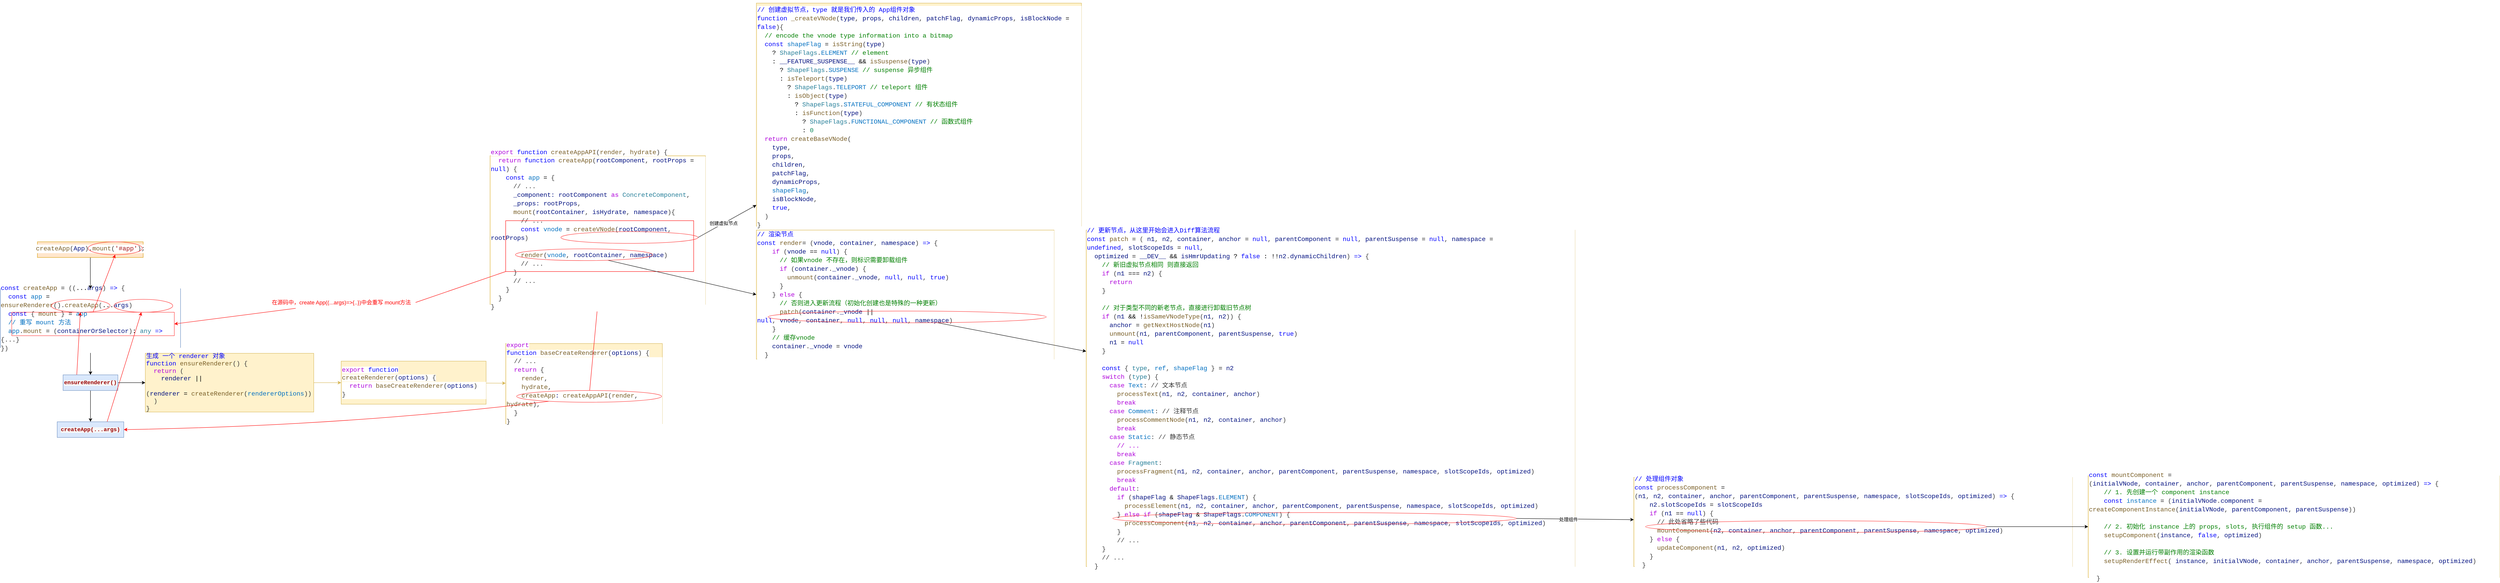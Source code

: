<mxfile>
    <diagram id="sHy40IJlR3OlP8ZGKRKE" name="第 1 页">
        <mxGraphModel dx="871" dy="1990" grid="1" gridSize="10" guides="1" tooltips="1" connect="1" arrows="1" fold="1" page="1" pageScale="1" pageWidth="827" pageHeight="1169" math="0" shadow="0">
            <root>
                <mxCell id="0"/>
                <mxCell id="1" parent="0"/>
                <mxCell id="5" style="edgeStyle=none;html=1;entryX=0.5;entryY=0;entryDx=0;entryDy=0;" parent="1" source="2" target="4" edge="1">
                    <mxGeometry relative="1" as="geometry"/>
                </mxCell>
                <mxCell id="2" value="&lt;div style=&quot;text-align: start;&quot;&gt;&lt;div style=&quot;color: rgb(59, 59, 59); background-color: rgb(255, 255, 255); font-family: &amp;quot;Intel One Mono Italic&amp;quot;, Consolas, 隶书, Consolas, &amp;quot;Courier New&amp;quot;, monospace; font-size: 16px; line-height: 22px;&quot;&gt;&lt;span style=&quot;color: #0000ff;&quot;&gt;const&lt;/span&gt; &lt;span style=&quot;color: #795e26;&quot;&gt;createApp&lt;/span&gt; &lt;span style=&quot;color: #000000;&quot;&gt;=&lt;/span&gt; ((&lt;span style=&quot;color: #000000;&quot;&gt;...&lt;/span&gt;&lt;span style=&quot;color: #001080;&quot;&gt;args&lt;/span&gt;) &lt;span style=&quot;color: #0000ff;&quot;&gt;=&amp;gt;&lt;/span&gt; {&lt;/div&gt;&lt;div style=&quot;color: rgb(59, 59, 59); background-color: rgb(255, 255, 255); font-family: &amp;quot;Intel One Mono Italic&amp;quot;, Consolas, 隶书, Consolas, &amp;quot;Courier New&amp;quot;, monospace; font-size: 16px; line-height: 22px;&quot;&gt;&lt;div style=&quot;line-height: 22px;&quot;&gt;&lt;span style=&quot;color: #0000ff;&quot;&gt;&amp;nbsp; const&lt;/span&gt; &lt;span style=&quot;color: #0070c1;&quot;&gt;app&lt;/span&gt; &lt;span style=&quot;color: #000000;&quot;&gt;=&lt;/span&gt; &lt;span style=&quot;color: #795e26;&quot;&gt;ensureRenderer&lt;/span&gt;().&lt;span style=&quot;color: #795e26;&quot;&gt;createApp&lt;/span&gt;(&lt;span style=&quot;color: #000000;&quot;&gt;...&lt;/span&gt;&lt;span style=&quot;color: #001080;&quot;&gt;args&lt;/span&gt;)&lt;/div&gt;&lt;div style=&quot;line-height: 22px;&quot;&gt;&lt;div style=&quot;line-height: 22px;&quot;&gt;&lt;div&gt;&lt;span style=&quot;color: #0000ff;&quot;&gt;&amp;nbsp; const&lt;/span&gt; { &lt;span style=&quot;color: #795e26;&quot;&gt;mount&lt;/span&gt; } &lt;span style=&quot;color: #000000;&quot;&gt;=&lt;/span&gt; &lt;span style=&quot;color: #0070c1;&quot;&gt;app&lt;/span&gt;&lt;/div&gt;&lt;div&gt;&lt;span style=&quot;color: #0070c1;&quot;&gt;&amp;nbsp; // 重写 mount 方法&lt;/span&gt;&lt;/div&gt;&lt;div&gt;&amp;nbsp; &lt;span style=&quot;color: #0070c1;&quot;&gt;app&lt;/span&gt;.&lt;span style=&quot;color: #795e26;&quot;&gt;mount&lt;/span&gt; &lt;span style=&quot;color: #000000;&quot;&gt;=&amp;nbsp;&lt;/span&gt;&lt;span style=&quot;&quot;&gt;(&lt;/span&gt;&lt;span style=&quot;color: rgb(0, 16, 128);&quot;&gt;containerOrSelector&lt;/span&gt;&lt;span style=&quot;&quot;&gt;)&lt;/span&gt;&lt;span style=&quot;color: rgb(0, 0, 0);&quot;&gt;:&lt;/span&gt;&lt;span style=&quot;&quot;&gt; &lt;/span&gt;&lt;span style=&quot;color: rgb(38, 127, 153);&quot;&gt;any&lt;/span&gt;&lt;span style=&quot;&quot;&gt; &lt;/span&gt;&lt;span style=&quot;color: rgb(0, 0, 255);&quot;&gt;=&amp;gt;&lt;/span&gt;&lt;span style=&quot;&quot;&gt; {...}&lt;/span&gt;&lt;/div&gt;&lt;/div&gt;&lt;/div&gt;&lt;/div&gt;&lt;div style=&quot;color: rgb(59, 59, 59); background-color: rgb(255, 255, 255); font-family: &amp;quot;Intel One Mono Italic&amp;quot;, Consolas, 隶书, Consolas, &amp;quot;Courier New&amp;quot;, monospace; font-size: 16px; line-height: 22px;&quot;&gt;})&lt;/div&gt;&lt;/div&gt;" style="rounded=0;whiteSpace=wrap;html=1;fillColor=#dae8fc;strokeColor=#6c8ebf;" parent="1" vertex="1">
                    <mxGeometry x="190" y="-100" width="460" height="150" as="geometry"/>
                </mxCell>
                <mxCell id="11" style="edgeStyle=none;html=1;entryX=0.5;entryY=0;entryDx=0;entryDy=0;fontSize=15;fontColor=#FF0000;" parent="1" source="4" target="12" edge="1">
                    <mxGeometry relative="1" as="geometry">
                        <mxPoint x="430" y="240" as="targetPoint"/>
                    </mxGeometry>
                </mxCell>
                <mxCell id="17" value="" style="edgeStyle=none;html=1;fontSize=12;fontColor=#FF0000;" parent="1" source="4" target="16" edge="1">
                    <mxGeometry relative="1" as="geometry"/>
                </mxCell>
                <mxCell id="40" style="edgeStyle=none;curved=1;html=1;exitX=0.25;exitY=0;exitDx=0;exitDy=0;strokeColor=#FF0000;fontSize=14;fontColor=#FF0000;" parent="1" source="4" target="39" edge="1">
                    <mxGeometry relative="1" as="geometry"/>
                </mxCell>
                <mxCell id="4" value="&lt;span style=&quot;color: rgb(153, 0, 0); font-family: Menlo, Monaco, Consolas, &amp;quot;Courier New&amp;quot;, monospace; font-weight: 700; text-align: start; background-color: rgb(248, 248, 248);&quot;&gt;&lt;font style=&quot;font-size: 14px;&quot;&gt;ensureRenderer()&lt;/font&gt;&lt;/span&gt;" style="rounded=0;whiteSpace=wrap;html=1;fillColor=#dae8fc;strokeColor=#6c8ebf;" parent="1" vertex="1">
                    <mxGeometry x="350" y="120" width="140" height="40" as="geometry"/>
                </mxCell>
                <mxCell id="42" style="edgeStyle=none;curved=1;html=1;exitX=0.75;exitY=0;exitDx=0;exitDy=0;strokeColor=#FF0000;fontSize=14;fontColor=#FF0000;" parent="1" source="12" target="41" edge="1">
                    <mxGeometry relative="1" as="geometry"/>
                </mxCell>
                <mxCell id="12" value="&lt;span style=&quot;color: rgb(153, 0, 0); font-family: Menlo, Monaco, Consolas, &amp;quot;Courier New&amp;quot;, monospace; font-weight: 700; text-align: start; background-color: rgb(248, 248, 248);&quot;&gt;&lt;font style=&quot;font-size: 14px;&quot;&gt;createApp(...args)&lt;/font&gt;&lt;/span&gt;" style="rounded=0;whiteSpace=wrap;html=1;fillColor=#dae8fc;strokeColor=#6c8ebf;" parent="1" vertex="1">
                    <mxGeometry x="335" y="240" width="170" height="40" as="geometry"/>
                </mxCell>
                <mxCell id="19" value="" style="edgeStyle=none;html=1;fontSize=12;fontColor=#FF0000;fillColor=#fff2cc;strokeColor=#d6b656;" parent="1" source="16" target="18" edge="1">
                    <mxGeometry relative="1" as="geometry"/>
                </mxCell>
                <mxCell id="16" value="&lt;div style=&quot;border-color: var(--border-color); font-family: &amp;quot;Intel One Mono Italic&amp;quot;, Consolas, 隶书, Consolas, &amp;quot;Courier New&amp;quot;, monospace; font-size: 16px;&quot;&gt;&lt;font color=&quot;#0000ff&quot;&gt;生成 一个 renderer 对象&lt;/font&gt;&lt;/div&gt;&lt;div style=&quot;border-color: var(--border-color); color: rgb(59, 59, 59); font-family: &amp;quot;Intel One Mono Italic&amp;quot;, Consolas, 隶书, Consolas, &amp;quot;Courier New&amp;quot;, monospace; font-size: 16px;&quot;&gt;&lt;span style=&quot;border-color: var(--border-color); color: rgb(0, 0, 255);&quot;&gt;function&lt;/span&gt;&amp;nbsp;&lt;span style=&quot;border-color: var(--border-color); color: rgb(121, 94, 38);&quot;&gt;ensureRenderer&lt;/span&gt;() {&lt;/div&gt;&lt;div style=&quot;border-color: var(--border-color); color: rgb(59, 59, 59); font-family: &amp;quot;Intel One Mono Italic&amp;quot;, Consolas, 隶书, Consolas, &amp;quot;Courier New&amp;quot;, monospace; font-size: 16px;&quot;&gt;&amp;nbsp;&amp;nbsp;&lt;span style=&quot;border-color: var(--border-color); color: rgb(175, 0, 219);&quot;&gt;return&lt;/span&gt;&amp;nbsp;(&lt;/div&gt;&lt;div style=&quot;border-color: var(--border-color); color: rgb(59, 59, 59); font-family: &amp;quot;Intel One Mono Italic&amp;quot;, Consolas, 隶书, Consolas, &amp;quot;Courier New&amp;quot;, monospace; font-size: 16px;&quot;&gt;&amp;nbsp; &amp;nbsp;&amp;nbsp;&lt;span style=&quot;border-color: var(--border-color); color: rgb(0, 16, 128);&quot;&gt;renderer&lt;/span&gt;&amp;nbsp;&lt;span style=&quot;border-color: var(--border-color); color: rgb(0, 0, 0);&quot;&gt;||&lt;/span&gt;&lt;/div&gt;&lt;div style=&quot;border-color: var(--border-color); color: rgb(59, 59, 59); font-family: &amp;quot;Intel One Mono Italic&amp;quot;, Consolas, 隶书, Consolas, &amp;quot;Courier New&amp;quot;, monospace; font-size: 16px;&quot;&gt;&amp;nbsp; &amp;nbsp; (&lt;span style=&quot;border-color: var(--border-color); color: rgb(0, 16, 128);&quot;&gt;renderer&lt;/span&gt;&amp;nbsp;&lt;span style=&quot;border-color: var(--border-color); color: rgb(0, 0, 0);&quot;&gt;=&lt;/span&gt;&amp;nbsp;&lt;span style=&quot;border-color: var(--border-color); color: rgb(121, 94, 38);&quot;&gt;createRenderer&lt;/span&gt;(&lt;span style=&quot;border-color: var(--border-color); color: rgb(0, 112, 193);&quot;&gt;rendererOptions&lt;/span&gt;))&lt;/div&gt;&lt;div style=&quot;border-color: var(--border-color); color: rgb(59, 59, 59); font-family: &amp;quot;Intel One Mono Italic&amp;quot;, Consolas, 隶书, Consolas, &amp;quot;Courier New&amp;quot;, monospace; font-size: 16px;&quot;&gt;&amp;nbsp; )&lt;/div&gt;&lt;div style=&quot;border-color: var(--border-color); color: rgb(59, 59, 59); font-family: &amp;quot;Intel One Mono Italic&amp;quot;, Consolas, 隶书, Consolas, &amp;quot;Courier New&amp;quot;, monospace; font-size: 16px;&quot;&gt;}&lt;/div&gt;" style="rounded=0;whiteSpace=wrap;html=1;fontSize=12;align=left;fillColor=#fff2cc;strokeColor=#d6b656;" parent="1" vertex="1">
                    <mxGeometry x="560" y="65" width="430" height="150" as="geometry"/>
                </mxCell>
                <mxCell id="21" value="" style="edgeStyle=none;html=1;fontSize=12;fontColor=#FF0000;fillColor=#fff2cc;strokeColor=#d6b656;" parent="1" source="18" target="20" edge="1">
                    <mxGeometry relative="1" as="geometry"/>
                </mxCell>
                <mxCell id="18" value="&lt;div style=&quot;border-color: var(--border-color); font-family: &amp;quot;Intel One Mono Italic&amp;quot;, Consolas, 隶书, Consolas, &amp;quot;Courier New&amp;quot;, monospace; font-size: 16px;&quot;&gt;&lt;span style=&quot;background-color: rgb(255, 255, 255); color: rgb(175, 0, 219);&quot;&gt;export&lt;/span&gt;&lt;span style=&quot;background-color: rgb(255, 255, 255); color: rgb(59, 59, 59);&quot;&gt; &lt;/span&gt;&lt;span style=&quot;background-color: rgb(255, 255, 255); color: rgb(0, 0, 255);&quot;&gt;function&lt;/span&gt;&lt;span style=&quot;background-color: rgb(255, 255, 255); color: rgb(59, 59, 59);&quot;&gt; &lt;/span&gt;&lt;span style=&quot;background-color: rgb(255, 255, 255); color: rgb(121, 94, 38);&quot;&gt;createRenderer&lt;/span&gt;&lt;span style=&quot;background-color: rgb(255, 255, 255); color: rgb(59, 59, 59);&quot;&gt;(&lt;/span&gt;&lt;span style=&quot;background-color: rgb(255, 255, 255); color: rgb(0, 16, 128);&quot;&gt;options&lt;/span&gt;&lt;span style=&quot;background-color: rgb(255, 255, 255); color: rgb(59, 59, 59);&quot;&gt;)&amp;nbsp;{&lt;/span&gt;&lt;br&gt;&lt;/div&gt;&lt;div style=&quot;border-color: var(--border-color); color: rgb(59, 59, 59); font-family: &amp;quot;Intel One Mono Italic&amp;quot;, Consolas, 隶书, Consolas, &amp;quot;Courier New&amp;quot;, monospace; font-size: 16px;&quot;&gt;&lt;div style=&quot;background-color: rgb(255, 255, 255); line-height: 22px;&quot;&gt;&lt;div&gt;&amp;nbsp; &lt;span style=&quot;color: #af00db;&quot;&gt;return&lt;/span&gt; &lt;span style=&quot;color: #795e26;&quot;&gt;baseCreateRenderer&lt;/span&gt;(&lt;span style=&quot;color: #001080;&quot;&gt;options&lt;/span&gt;)&lt;/div&gt;&lt;div&gt;}&lt;/div&gt;&lt;/div&gt;&lt;/div&gt;" style="rounded=0;whiteSpace=wrap;html=1;fontSize=12;align=left;fillColor=#fff2cc;strokeColor=#d6b656;" parent="1" vertex="1">
                    <mxGeometry x="1060" y="85" width="370" height="110" as="geometry"/>
                </mxCell>
                <mxCell id="20" value="&lt;div style=&quot;border-color: var(--border-color); font-family: &amp;quot;Intel One Mono Italic&amp;quot;, Consolas, 隶书, Consolas, &amp;quot;Courier New&amp;quot;, monospace; font-size: 16px;&quot;&gt;&lt;span style=&quot;background-color: rgb(255, 255, 255); color: rgb(175, 0, 219);&quot;&gt;export&lt;/span&gt;&lt;span style=&quot;background-color: rgb(255, 255, 255); color: rgb(59, 59, 59);&quot;&gt; &lt;/span&gt;&lt;span style=&quot;background-color: rgb(255, 255, 255); color: rgb(0, 0, 255);&quot;&gt;function&lt;/span&gt;&lt;span style=&quot;background-color: rgb(255, 255, 255); color: rgb(59, 59, 59);&quot;&gt;&amp;nbsp;&lt;/span&gt;&lt;span style=&quot;color: rgb(121, 94, 38); background-color: rgb(255, 255, 255);&quot;&gt;baseCreateRenderer&lt;/span&gt;&lt;span style=&quot;background-color: rgb(255, 255, 255); color: rgb(59, 59, 59);&quot;&gt;(&lt;/span&gt;&lt;span style=&quot;background-color: rgb(255, 255, 255); color: rgb(0, 16, 128);&quot;&gt;options&lt;/span&gt;&lt;span style=&quot;background-color: rgb(255, 255, 255); color: rgb(59, 59, 59);&quot;&gt;)&amp;nbsp;{&lt;/span&gt;&lt;br&gt;&lt;/div&gt;&lt;div style=&quot;border-color: var(--border-color); color: rgb(59, 59, 59); font-family: &amp;quot;Intel One Mono Italic&amp;quot;, Consolas, 隶书, Consolas, &amp;quot;Courier New&amp;quot;, monospace; font-size: 16px;&quot;&gt;&lt;div style=&quot;background-color: rgb(255, 255, 255); line-height: 22px;&quot;&gt;&lt;div&gt;&amp;nbsp; // ...&lt;/div&gt;&lt;div&gt;&lt;span style=&quot;color: rgb(175, 0, 219);&quot;&gt;&amp;nbsp; return&lt;/span&gt;&lt;span style=&quot;&quot;&gt; {&lt;/span&gt;&lt;/div&gt;&lt;div style=&quot;line-height: 22px;&quot;&gt;&lt;div&gt;&amp;nbsp; &amp;nbsp; &lt;span style=&quot;color: #795e26;&quot;&gt;render&lt;/span&gt;,&lt;/div&gt;&lt;div&gt;&amp;nbsp; &amp;nbsp; &lt;span style=&quot;color: #795e26;&quot;&gt;hydrate&lt;/span&gt;,&lt;/div&gt;&lt;div&gt;&amp;nbsp; &amp;nbsp; &lt;span style=&quot;color: #795e26;&quot;&gt;createApp&lt;/span&gt;&lt;span style=&quot;color: #001080;&quot;&gt;:&lt;/span&gt; &lt;span style=&quot;color: #795e26;&quot;&gt;createAppAPI&lt;/span&gt;(&lt;span style=&quot;color: #795e26;&quot;&gt;render&lt;/span&gt;, &lt;span style=&quot;color: #795e26;&quot;&gt;hydrate&lt;/span&gt;),&lt;/div&gt;&lt;div&gt;&amp;nbsp; }&lt;/div&gt;&lt;/div&gt;&lt;div&gt;}&lt;/div&gt;&lt;/div&gt;&lt;/div&gt;" style="rounded=0;whiteSpace=wrap;html=1;fontSize=12;align=left;fillColor=#fff2cc;strokeColor=#d6b656;" parent="1" vertex="1">
                    <mxGeometry x="1480" y="40" width="400" height="205" as="geometry"/>
                </mxCell>
                <mxCell id="24" style="edgeStyle=none;html=1;fontSize=12;fontColor=#FF0000;entryX=1;entryY=0.5;entryDx=0;entryDy=0;curved=1;strokeColor=#FF0000;" parent="1" source="23" target="12" edge="1">
                    <mxGeometry relative="1" as="geometry">
                        <mxPoint x="1050" y="380" as="targetPoint"/>
                        <Array as="points">
                            <mxPoint x="1080" y="250"/>
                        </Array>
                    </mxGeometry>
                </mxCell>
                <mxCell id="26" style="edgeStyle=none;curved=1;html=1;strokeColor=#FF0000;fontSize=12;fontColor=#FF0000;entryX=0.5;entryY=1;entryDx=0;entryDy=0;" parent="1" source="23" target="25" edge="1">
                    <mxGeometry relative="1" as="geometry">
                        <mxPoint x="1780" y="-30" as="targetPoint"/>
                    </mxGeometry>
                </mxCell>
                <mxCell id="23" value="" style="ellipse;whiteSpace=wrap;html=1;fontSize=12;fontColor=#FF0000;fillColor=none;strokeColor=#FF3333;" parent="1" vertex="1">
                    <mxGeometry x="1508" y="160" width="370" height="30" as="geometry"/>
                </mxCell>
                <mxCell id="25" value="&lt;div style=&quot;border-color: var(--border-color); font-family: &amp;quot;Intel One Mono Italic&amp;quot;, Consolas, 隶书, Consolas, &amp;quot;Courier New&amp;quot;, monospace; font-size: 16px;&quot;&gt;&lt;span style=&quot;background-color: rgb(255, 255, 255); color: rgb(175, 0, 219);&quot;&gt;export&lt;/span&gt;&lt;span style=&quot;background-color: rgb(255, 255, 255); color: rgb(59, 59, 59);&quot;&gt; &lt;/span&gt;&lt;span style=&quot;background-color: rgb(255, 255, 255); color: rgb(0, 0, 255);&quot;&gt;function&lt;/span&gt;&lt;span style=&quot;background-color: rgb(255, 255, 255); color: rgb(59, 59, 59);&quot;&gt;&amp;nbsp;&lt;/span&gt;&lt;span style=&quot;color: rgb(121, 94, 38); background-color: rgb(255, 255, 255);&quot;&gt;createAppAPI&lt;/span&gt;&lt;span style=&quot;background-color: rgb(255, 255, 255); color: rgb(59, 59, 59);&quot;&gt;(&lt;/span&gt;&lt;span style=&quot;background-color: rgb(255, 255, 255); color: rgb(121, 94, 38);&quot;&gt;render&lt;/span&gt;&lt;span style=&quot;background-color: rgb(255, 255, 255); color: rgb(59, 59, 59);&quot;&gt;,&amp;nbsp;&lt;/span&gt;&lt;span style=&quot;background-color: rgb(255, 255, 255); color: rgb(121, 94, 38);&quot;&gt;hydrate&lt;/span&gt;&lt;span style=&quot;background-color: rgb(255, 255, 255); color: rgb(59, 59, 59);&quot;&gt;)&amp;nbsp;{&lt;/span&gt;&lt;/div&gt;&lt;div style=&quot;border-color: var(--border-color); color: rgb(59, 59, 59); font-family: &amp;quot;Intel One Mono Italic&amp;quot;, Consolas, 隶书, Consolas, &amp;quot;Courier New&amp;quot;, monospace; font-size: 16px;&quot;&gt;&lt;div style=&quot;background-color: rgb(255, 255, 255); line-height: 22px;&quot;&gt;&lt;div&gt;&amp;nbsp;&amp;nbsp;&lt;span style=&quot;color: rgb(175, 0, 219);&quot;&gt;return&lt;/span&gt;&lt;span style=&quot;&quot;&gt; &lt;/span&gt;&lt;span style=&quot;color: rgb(0, 0, 255);&quot;&gt;function&lt;/span&gt;&lt;span style=&quot;&quot;&gt; &lt;/span&gt;&lt;span style=&quot;color: rgb(121, 94, 38);&quot;&gt;createApp&lt;/span&gt;&lt;span style=&quot;&quot;&gt;(&lt;/span&gt;&lt;span style=&quot;color: rgb(0, 16, 128);&quot;&gt;rootComponent&lt;/span&gt;&lt;span style=&quot;&quot;&gt;, &lt;/span&gt;&lt;span style=&quot;color: rgb(0, 16, 128);&quot;&gt;rootProps&lt;/span&gt;&lt;span style=&quot;&quot;&gt; &lt;/span&gt;&lt;span style=&quot;color: rgb(0, 0, 0);&quot;&gt;=&lt;/span&gt;&lt;span style=&quot;&quot;&gt; &lt;/span&gt;&lt;span style=&quot;color: rgb(0, 0, 255);&quot;&gt;null&lt;/span&gt;&lt;span style=&quot;&quot;&gt;) {&lt;/span&gt;&lt;/div&gt;&lt;div&gt;&lt;span style=&quot;&quot;&gt;&amp;nbsp; &amp;nbsp;&amp;nbsp;&lt;/span&gt;&lt;span style=&quot;color: rgb(0, 0, 255);&quot;&gt;const&lt;/span&gt;&lt;span style=&quot;&quot;&gt; &lt;/span&gt;&lt;span style=&quot;color: rgb(0, 112, 193);&quot;&gt;app&lt;/span&gt;&lt;span style=&quot;&quot;&gt;&amp;nbsp;&lt;/span&gt;&lt;span style=&quot;color: rgb(0, 0, 0);&quot;&gt;=&lt;/span&gt;&lt;span style=&quot;&quot;&gt;&amp;nbsp;{&lt;/span&gt;&lt;/div&gt;&lt;div&gt;&lt;span style=&quot;&quot;&gt;&amp;nbsp; &amp;nbsp; &amp;nbsp; // ...&lt;/span&gt;&lt;/div&gt;&lt;div&gt;&lt;span style=&quot;&quot;&gt;&amp;nbsp; &amp;nbsp; &amp;nbsp;&amp;nbsp;&lt;/span&gt;&lt;span style=&quot;color: rgb(0, 16, 128);&quot;&gt;_component&lt;/span&gt;&lt;span style=&quot;color: rgb(0, 16, 128);&quot;&gt;:&lt;/span&gt;&lt;span style=&quot;&quot;&gt; &lt;/span&gt;&lt;span style=&quot;color: rgb(0, 16, 128);&quot;&gt;rootComponent&lt;/span&gt;&lt;span style=&quot;&quot;&gt; &lt;/span&gt;&lt;span style=&quot;color: rgb(175, 0, 219);&quot;&gt;as&lt;/span&gt;&lt;span style=&quot;&quot;&gt; &lt;/span&gt;&lt;span style=&quot;color: rgb(38, 127, 153);&quot;&gt;ConcreteComponent&lt;/span&gt;&lt;span style=&quot;&quot;&gt;,&lt;/span&gt;&lt;/div&gt;&lt;div style=&quot;line-height: 22px;&quot;&gt;&lt;div&gt;&amp;nbsp; &amp;nbsp; &amp;nbsp; &lt;span style=&quot;color: #001080;&quot;&gt;_props&lt;/span&gt;&lt;span style=&quot;color: #001080;&quot;&gt;:&lt;/span&gt; &lt;span style=&quot;color: #001080;&quot;&gt;rootProps&lt;/span&gt;,&lt;/div&gt;&lt;div&gt;&amp;nbsp; &amp;nbsp; &amp;nbsp;&amp;nbsp;&lt;span style=&quot;color: rgb(121, 94, 38);&quot;&gt;mount&lt;/span&gt;&lt;span style=&quot;&quot;&gt;(&lt;/span&gt;&lt;span style=&quot;color: rgb(0, 16, 128);&quot;&gt;rootContainer&lt;/span&gt;,&amp;nbsp;&lt;span style=&quot;color: rgb(0, 16, 128);&quot;&gt;isHydrate&lt;/span&gt;,&amp;nbsp;&lt;span style=&quot;color: rgb(0, 16, 128);&quot;&gt;namespace&lt;/span&gt;){&lt;/div&gt;&lt;div&gt;&amp;nbsp; &amp;nbsp; &amp;nbsp; &amp;nbsp; // ...&lt;/div&gt;&lt;div&gt;&lt;span style=&quot;&quot;&gt;&lt;/span&gt;&lt;span style=&quot;color: rgb(0, 0, 255);&quot;&gt;&amp;nbsp; &amp;nbsp; &amp;nbsp; &amp;nbsp; const&lt;/span&gt;&lt;span style=&quot;&quot;&gt; &lt;/span&gt;&lt;span style=&quot;color: rgb(0, 112, 193);&quot;&gt;vnode&lt;/span&gt;&lt;span style=&quot;&quot;&gt; &lt;/span&gt;&lt;span style=&quot;color: rgb(0, 0, 0);&quot;&gt;=&lt;/span&gt;&lt;span style=&quot;&quot;&gt;&amp;nbsp;&lt;/span&gt;&lt;span style=&quot;color: rgb(121, 94, 38);&quot;&gt;createVNode&lt;/span&gt;&lt;span style=&quot;&quot;&gt;(&lt;/span&gt;&lt;span style=&quot;color: rgb(0, 16, 128);&quot;&gt;rootComponent&lt;/span&gt;&lt;span style=&quot;&quot;&gt;, &lt;/span&gt;&lt;span style=&quot;color: rgb(0, 16, 128);&quot;&gt;rootProps&lt;/span&gt;&lt;span style=&quot;&quot;&gt;)&lt;/span&gt;&lt;/div&gt;&lt;div&gt;&lt;span style=&quot;&quot;&gt;&lt;span style=&quot;&quot;&gt;&lt;/span&gt;&lt;/span&gt;&lt;span style=&quot;color: rgb(121, 94, 38);&quot;&gt;&amp;nbsp; &amp;nbsp; &amp;nbsp; &amp;nbsp;&amp;nbsp;&lt;/span&gt;&lt;/div&gt;&lt;div&gt;&lt;span style=&quot;color: rgb(121, 94, 38);&quot;&gt;&amp;nbsp; &amp;nbsp; &amp;nbsp; &amp;nbsp; render&lt;/span&gt;&lt;span style=&quot;&quot;&gt;(&lt;/span&gt;&lt;span style=&quot;color: rgb(0, 112, 193);&quot;&gt;vnode&lt;/span&gt;&lt;span style=&quot;&quot;&gt;, &lt;/span&gt;&lt;span style=&quot;color: rgb(0, 16, 128);&quot;&gt;rootContainer&lt;/span&gt;&lt;span style=&quot;&quot;&gt;, &lt;/span&gt;&lt;span style=&quot;color: rgb(0, 16, 128);&quot;&gt;namespace&lt;/span&gt;&lt;span style=&quot;&quot;&gt;)&lt;/span&gt;&lt;/div&gt;&lt;div&gt;&lt;span style=&quot;&quot;&gt;&lt;span style=&quot;white-space: pre;&quot;&gt;&#9;&lt;/span&gt;// ...&lt;br&gt;&lt;/span&gt;&lt;/div&gt;&lt;div&gt;&amp;nbsp; &amp;nbsp; &amp;nbsp; }&lt;/div&gt;&lt;div&gt;&amp;nbsp; &amp;nbsp; &amp;nbsp; // ...&lt;/div&gt;&lt;/div&gt;&lt;div&gt;&lt;span style=&quot;&quot;&gt;&amp;nbsp; &amp;nbsp; }&lt;/span&gt;&lt;/div&gt;&lt;div&gt;&lt;span style=&quot;&quot;&gt;&amp;nbsp; }&lt;/span&gt;&lt;/div&gt;&lt;div&gt;}&lt;/div&gt;&lt;/div&gt;&lt;/div&gt;" style="rounded=0;whiteSpace=wrap;html=1;fontSize=12;align=left;fillColor=#fff2cc;strokeColor=#d6b656;" parent="1" vertex="1">
                    <mxGeometry x="1440" y="-440" width="550" height="380" as="geometry"/>
                </mxCell>
                <mxCell id="28" value="" style="edgeStyle=none;curved=1;html=1;strokeColor=#000000;fontSize=14;fontColor=#FF0000;" parent="1" source="27" target="2" edge="1">
                    <mxGeometry relative="1" as="geometry"/>
                </mxCell>
                <mxCell id="27" value="&lt;div style=&quot;color: rgb(59, 59, 59); background-color: rgb(255, 255, 255); font-family: &amp;quot;Intel One Mono Italic&amp;quot;, Consolas, 隶书, Consolas, &amp;quot;Courier New&amp;quot;, monospace; font-weight: normal; font-size: 16px; line-height: 22px;&quot;&gt;&lt;div&gt;&lt;span style=&quot;color: #795e26;&quot;&gt;createApp&lt;/span&gt;&lt;span style=&quot;color: #3b3b3b;&quot;&gt;(&lt;/span&gt;&lt;span style=&quot;color: #001080;&quot;&gt;App&lt;/span&gt;&lt;span style=&quot;color: #3b3b3b;&quot;&gt;)&lt;/span&gt;&lt;span style=&quot;&quot;&gt;.&lt;/span&gt;&lt;span style=&quot;color: rgb(121, 94, 38);&quot;&gt;mount&lt;/span&gt;&lt;span style=&quot;&quot;&gt;(&lt;/span&gt;&lt;span style=&quot;color: rgb(163, 21, 21);&quot;&gt;'#app'&lt;/span&gt;&lt;span style=&quot;&quot;&gt;)&lt;/span&gt;;&lt;/div&gt;&lt;/div&gt;" style="text;whiteSpace=wrap;html=1;fontSize=14;fillColor=#ffe6cc;strokeColor=#d79b00;align=center;" parent="1" vertex="1">
                    <mxGeometry x="284.5" y="-220" width="270" height="40" as="geometry"/>
                </mxCell>
                <mxCell id="33" style="edgeStyle=none;curved=1;html=1;strokeColor=#FF0000;fontSize=14;fontColor=#FF0000;entryX=1;entryY=0.5;entryDx=0;entryDy=0;startArrow=none;" parent="1" source="32" target="34" edge="1">
                    <mxGeometry relative="1" as="geometry">
                        <mxPoint x="770" y="10" as="targetPoint"/>
                    </mxGeometry>
                </mxCell>
                <mxCell id="37" style="edgeStyle=none;curved=1;html=1;exitX=0.5;exitY=0;exitDx=0;exitDy=0;entryX=0.5;entryY=1;entryDx=0;entryDy=0;strokeColor=#FF0000;fontSize=14;fontColor=#FF0000;" parent="1" source="34" target="36" edge="1">
                    <mxGeometry relative="1" as="geometry"/>
                </mxCell>
                <mxCell id="34" value="" style="rounded=0;whiteSpace=wrap;html=1;strokeColor=#FF3333;fontSize=14;fontColor=#FF0000;fillColor=none;" parent="1" vertex="1">
                    <mxGeometry x="219" y="-40" width="415" height="60" as="geometry"/>
                </mxCell>
                <mxCell id="35" value="" style="edgeStyle=none;curved=1;html=1;strokeColor=#FF0000;fontSize=14;fontColor=#FF0000;entryX=1;entryY=0.5;entryDx=0;entryDy=0;endArrow=none;exitX=0;exitY=1;exitDx=0;exitDy=0;" parent="1" source="43" target="32" edge="1">
                    <mxGeometry relative="1" as="geometry">
                        <mxPoint x="634" y="-10" as="targetPoint"/>
                        <mxPoint x="1687.503" y="-250.171" as="sourcePoint"/>
                    </mxGeometry>
                </mxCell>
                <mxCell id="32" value="在源码中，create App((...args)=&amp;gt;{..})中会重写 mount方法" style="text;html=1;align=center;verticalAlign=middle;resizable=0;points=[];autosize=1;strokeColor=none;fillColor=none;fontSize=14;fontColor=#FF0000;" parent="1" vertex="1">
                    <mxGeometry x="870" y="-80" width="380" height="30" as="geometry"/>
                </mxCell>
                <mxCell id="36" value="" style="ellipse;whiteSpace=wrap;html=1;fontSize=12;fontColor=#FF0000;fillColor=none;strokeColor=#FF3333;" parent="1" vertex="1">
                    <mxGeometry x="414" y="-220" width="138" height="33" as="geometry"/>
                </mxCell>
                <mxCell id="39" value="" style="ellipse;whiteSpace=wrap;html=1;fontSize=12;fontColor=#FF0000;fillColor=none;strokeColor=#FF3333;" parent="1" vertex="1">
                    <mxGeometry x="320" y="-73" width="150" height="33" as="geometry"/>
                </mxCell>
                <mxCell id="41" value="" style="ellipse;whiteSpace=wrap;html=1;fontSize=12;fontColor=#FF0000;fillColor=none;strokeColor=#FF3333;" parent="1" vertex="1">
                    <mxGeometry x="480" y="-73" width="150" height="33" as="geometry"/>
                </mxCell>
                <mxCell id="43" value="" style="rounded=0;whiteSpace=wrap;html=1;fillColor=none;strokeColor=#FF0000;" parent="1" vertex="1">
                    <mxGeometry x="1480" y="-274" width="480" height="130" as="geometry"/>
                </mxCell>
                <mxCell id="44" value="&lt;br&gt;&lt;div style=&quot;color: rgb(59, 59, 59); background-color: rgb(255, 255, 255); font-family: &amp;quot;Intel One Mono Italic&amp;quot;, Consolas, 隶书, Consolas, &amp;quot;Courier New&amp;quot;, monospace; font-weight: normal; font-size: 16px; line-height: 22px;&quot;&gt;&lt;div&gt;&lt;span style=&quot;color: #0000ff;&quot;&gt;// 创建虚拟节点，type 就是我们传入的 App组件对象&lt;/span&gt;&lt;/div&gt;&lt;div&gt;&lt;span style=&quot;color: #0000ff;&quot;&gt;function&lt;/span&gt;&lt;span style=&quot;color: #3b3b3b;&quot;&gt; &lt;/span&gt;&lt;span style=&quot;color: #795e26;&quot;&gt;_createVNode&lt;/span&gt;&lt;span style=&quot;color: #3b3b3b;&quot;&gt;(&lt;/span&gt;&lt;span style=&quot;color: rgb(0, 16, 128);&quot;&gt;type&lt;/span&gt;,&amp;nbsp;&lt;span style=&quot;color: rgb(0, 16, 128);&quot;&gt;props&lt;/span&gt;,&amp;nbsp;&lt;span style=&quot;color: rgb(0, 16, 128);&quot;&gt;children&lt;/span&gt;,&amp;nbsp;&lt;span style=&quot;color: rgb(0, 16, 128);&quot;&gt;patchFlag&lt;/span&gt;,&amp;nbsp;&lt;span style=&quot;color: rgb(0, 16, 128);&quot;&gt;dynamicProps&lt;/span&gt;,&amp;nbsp;&lt;span style=&quot;color: rgb(0, 16, 128);&quot;&gt;isBlockNode&lt;/span&gt; &lt;span style=&quot;color: rgb(0, 0, 0);&quot;&gt;=&lt;/span&gt; &lt;span style=&quot;color: rgb(0, 0, 255);&quot;&gt;false&lt;/span&gt;){&lt;/div&gt;&lt;div&gt;&lt;div style=&quot;line-height: 22px;&quot;&gt;&lt;div&gt;&lt;span style=&quot;color: #008000;&quot;&gt;&amp;nbsp; // encode the vnode type information into a bitmap&lt;/span&gt;&lt;/div&gt;&lt;div&gt;&amp;nbsp; &lt;span style=&quot;color: #0000ff;&quot;&gt;const&lt;/span&gt; &lt;span style=&quot;color: #0070c1;&quot;&gt;shapeFlag&lt;/span&gt; &lt;span style=&quot;color: #000000;&quot;&gt;=&lt;/span&gt; &lt;span style=&quot;color: #795e26;&quot;&gt;isString&lt;/span&gt;(&lt;span style=&quot;color: #001080;&quot;&gt;type&lt;/span&gt;)&lt;/div&gt;&lt;div&gt;&amp;nbsp; &amp;nbsp; &lt;span style=&quot;color: #000000;&quot;&gt;?&lt;/span&gt; &lt;span style=&quot;color: #267f99;&quot;&gt;ShapeFlags&lt;/span&gt;.&lt;span style=&quot;color: #0070c1;&quot;&gt;ELEMENT&lt;/span&gt; &lt;span style=&quot;color: #008000;&quot;&gt;// element&lt;/span&gt;&lt;/div&gt;&lt;div&gt;&amp;nbsp; &amp;nbsp; &lt;span style=&quot;color: #000000;&quot;&gt;:&lt;/span&gt; &lt;span style=&quot;color: #001080;&quot;&gt;__FEATURE_SUSPENSE__&lt;/span&gt; &lt;span style=&quot;color: #000000;&quot;&gt;&amp;amp;&amp;amp;&lt;/span&gt; &lt;span style=&quot;color: #795e26;&quot;&gt;isSuspense&lt;/span&gt;(&lt;span style=&quot;color: #001080;&quot;&gt;type&lt;/span&gt;)&lt;/div&gt;&lt;div&gt;&amp;nbsp; &amp;nbsp; &amp;nbsp; &lt;span style=&quot;color: #000000;&quot;&gt;?&lt;/span&gt; &lt;span style=&quot;color: #267f99;&quot;&gt;ShapeFlags&lt;/span&gt;.&lt;span style=&quot;color: #0070c1;&quot;&gt;SUSPENSE&lt;/span&gt; &lt;span style=&quot;color: #008000;&quot;&gt;// suspense 异步组件&lt;/span&gt;&lt;/div&gt;&lt;div&gt;&amp;nbsp; &amp;nbsp; &amp;nbsp; &lt;span style=&quot;color: #000000;&quot;&gt;:&lt;/span&gt; &lt;span style=&quot;color: #795e26;&quot;&gt;isTeleport&lt;/span&gt;(&lt;span style=&quot;color: #001080;&quot;&gt;type&lt;/span&gt;)&lt;/div&gt;&lt;div&gt;&amp;nbsp; &amp;nbsp; &amp;nbsp; &amp;nbsp; &lt;span style=&quot;color: #000000;&quot;&gt;?&lt;/span&gt; &lt;span style=&quot;color: #267f99;&quot;&gt;ShapeFlags&lt;/span&gt;.&lt;span style=&quot;color: #0070c1;&quot;&gt;TELEPORT&lt;/span&gt; &lt;span style=&quot;color: #008000;&quot;&gt;// teleport 组件&lt;/span&gt;&lt;/div&gt;&lt;div&gt;&amp;nbsp; &amp;nbsp; &amp;nbsp; &amp;nbsp; &lt;span style=&quot;color: #000000;&quot;&gt;:&lt;/span&gt; &lt;span style=&quot;color: #795e26;&quot;&gt;isObject&lt;/span&gt;(&lt;span style=&quot;color: #001080;&quot;&gt;type&lt;/span&gt;)&lt;/div&gt;&lt;div&gt;&amp;nbsp; &amp;nbsp; &amp;nbsp; &amp;nbsp; &amp;nbsp; &lt;span style=&quot;color: #000000;&quot;&gt;?&lt;/span&gt; &lt;span style=&quot;color: #267f99;&quot;&gt;ShapeFlags&lt;/span&gt;.&lt;span style=&quot;color: #0070c1;&quot;&gt;STATEFUL_COMPONENT&lt;/span&gt; &lt;span style=&quot;color: #008000;&quot;&gt;// 有状态组件&lt;/span&gt;&lt;/div&gt;&lt;div&gt;&amp;nbsp; &amp;nbsp; &amp;nbsp; &amp;nbsp; &amp;nbsp; &lt;span style=&quot;color: #000000;&quot;&gt;:&lt;/span&gt; &lt;span style=&quot;color: #795e26;&quot;&gt;isFunction&lt;/span&gt;(&lt;span style=&quot;color: #001080;&quot;&gt;type&lt;/span&gt;)&lt;/div&gt;&lt;div&gt;&amp;nbsp; &amp;nbsp; &amp;nbsp; &amp;nbsp; &amp;nbsp; &amp;nbsp; &lt;span style=&quot;color: #000000;&quot;&gt;?&lt;/span&gt; &lt;span style=&quot;color: #267f99;&quot;&gt;ShapeFlags&lt;/span&gt;.&lt;span style=&quot;color: #0070c1;&quot;&gt;FUNCTIONAL_COMPONENT&lt;/span&gt; &lt;span style=&quot;color: #008000;&quot;&gt;// 函数式组件&lt;/span&gt;&lt;/div&gt;&lt;div&gt;&amp;nbsp; &amp;nbsp; &amp;nbsp; &amp;nbsp; &amp;nbsp; &amp;nbsp; &lt;span style=&quot;color: #000000;&quot;&gt;:&lt;/span&gt; &lt;span style=&quot;color: #098658;&quot;&gt;0&lt;/span&gt;&lt;/div&gt;&lt;div&gt;&lt;div style=&quot;line-height: 22px;&quot;&gt;&lt;div&gt;&lt;span style=&quot;color: #af00db;&quot;&gt;&amp;nbsp; return&lt;/span&gt; &lt;span style=&quot;color: #795e26;&quot;&gt;createBaseVNode&lt;/span&gt;(&lt;/div&gt;&lt;div&gt;&amp;nbsp; &amp;nbsp; &lt;span style=&quot;color: #001080;&quot;&gt;type&lt;/span&gt;,&lt;/div&gt;&lt;div&gt;&amp;nbsp; &amp;nbsp; &lt;span style=&quot;color: #001080;&quot;&gt;props&lt;/span&gt;,&lt;/div&gt;&lt;div&gt;&amp;nbsp; &amp;nbsp; &lt;span style=&quot;color: #001080;&quot;&gt;children&lt;/span&gt;,&lt;/div&gt;&lt;div&gt;&amp;nbsp; &amp;nbsp; &lt;span style=&quot;color: #001080;&quot;&gt;patchFlag&lt;/span&gt;,&lt;/div&gt;&lt;div&gt;&amp;nbsp; &amp;nbsp; &lt;span style=&quot;color: #001080;&quot;&gt;dynamicProps&lt;/span&gt;,&lt;/div&gt;&lt;div&gt;&amp;nbsp; &amp;nbsp; &lt;span style=&quot;color: #0070c1;&quot;&gt;shapeFlag&lt;/span&gt;,&lt;/div&gt;&lt;div&gt;&amp;nbsp; &amp;nbsp; &lt;span style=&quot;color: #001080;&quot;&gt;isBlockNode&lt;/span&gt;,&lt;/div&gt;&lt;div&gt;&amp;nbsp; &amp;nbsp; &lt;span style=&quot;color: #0000ff;&quot;&gt;true&lt;/span&gt;,&lt;/div&gt;&lt;div&gt;&amp;nbsp; )&lt;/div&gt;&lt;/div&gt;&lt;/div&gt;&lt;/div&gt;&lt;/div&gt;&lt;div&gt;&lt;span style=&quot;color: #3b3b3b;&quot;&gt;}&lt;/span&gt;&lt;/div&gt;&lt;/div&gt;" style="rounded=0;whiteSpace=wrap;html=1;fontSize=12;align=left;fillColor=#fff2cc;strokeColor=#d6b656;" parent="1" vertex="1">
                    <mxGeometry x="2120" y="-830" width="830" height="570" as="geometry"/>
                </mxCell>
                <mxCell id="47" value="" style="ellipse;whiteSpace=wrap;html=1;fontSize=12;fontColor=#FF0000;fillColor=none;strokeColor=#FF3333;" parent="1" vertex="1">
                    <mxGeometry x="1621" y="-246" width="350" height="30" as="geometry"/>
                </mxCell>
                <mxCell id="45" value="" style="edgeStyle=none;html=1;exitX=1;exitY=0.5;exitDx=0;exitDy=0;" parent="1" source="47" target="44" edge="1">
                    <mxGeometry relative="1" as="geometry"/>
                </mxCell>
                <mxCell id="46" value="&lt;font style=&quot;font-size: 12px;&quot;&gt;创建虚拟节点&lt;/font&gt;" style="edgeLabel;html=1;align=center;verticalAlign=middle;resizable=0;points=[];" parent="45" vertex="1" connectable="0">
                    <mxGeometry x="-0.125" relative="1" as="geometry">
                        <mxPoint as="offset"/>
                    </mxGeometry>
                </mxCell>
                <mxCell id="50" style="edgeStyle=none;html=1;entryX=0;entryY=0.5;entryDx=0;entryDy=0;fontSize=12;" parent="1" source="48" target="49" edge="1">
                    <mxGeometry relative="1" as="geometry"/>
                </mxCell>
                <mxCell id="48" value="" style="ellipse;whiteSpace=wrap;html=1;fontSize=12;fontColor=#FF0000;fillColor=none;strokeColor=#FF3333;" parent="1" vertex="1">
                    <mxGeometry x="1505" y="-202" width="350" height="30" as="geometry"/>
                </mxCell>
                <mxCell id="49" value="&lt;div style=&quot;color: rgb(59, 59, 59); background-color: rgb(255, 255, 255); font-family: &amp;quot;Intel One Mono Italic&amp;quot;, Consolas, 隶书, Consolas, &amp;quot;Courier New&amp;quot;, monospace; font-size: 16px; line-height: 22px;&quot;&gt;&lt;div&gt;&lt;span style=&quot;color: #0000ff;&quot;&gt;// 渲染节点&lt;/span&gt;&lt;/div&gt;&lt;div&gt;&lt;span style=&quot;color: #0000ff;&quot;&gt;const&lt;/span&gt; &lt;span style=&quot;color: #795e26;&quot;&gt;render&lt;/span&gt;&lt;span style=&quot;color: #000000;&quot;&gt;=&lt;/span&gt; (&lt;span style=&quot;color: #001080;&quot;&gt;vnode&lt;/span&gt;, &lt;span style=&quot;color: #001080;&quot;&gt;container&lt;/span&gt;, &lt;span style=&quot;color: #001080;&quot;&gt;namespace&lt;/span&gt;) &lt;span style=&quot;color: #0000ff;&quot;&gt;=&amp;gt;&lt;/span&gt; {&lt;/div&gt;&lt;div&gt;&amp;nbsp; &amp;nbsp; &lt;span style=&quot;color: #af00db;&quot;&gt;if&lt;/span&gt; (&lt;span style=&quot;color: #001080;&quot;&gt;vnode&lt;/span&gt; &lt;span style=&quot;color: #000000;&quot;&gt;==&lt;/span&gt; &lt;span style=&quot;color: #0000ff;&quot;&gt;null&lt;/span&gt;) {&lt;/div&gt;&lt;div&gt;&amp;nbsp; &amp;nbsp; &amp;nbsp; &lt;span style=&quot;color: #008000;&quot;&gt;// 如果vnode 不存在，则标识需要卸载组件&lt;/span&gt;&lt;/div&gt;&lt;div&gt;&amp;nbsp; &amp;nbsp; &amp;nbsp; &lt;span style=&quot;color: #af00db;&quot;&gt;if&lt;/span&gt; (&lt;span style=&quot;color: #001080;&quot;&gt;container&lt;/span&gt;.&lt;span style=&quot;color: #001080;&quot;&gt;_vnode&lt;/span&gt;) {&lt;/div&gt;&lt;div&gt;&amp;nbsp; &amp;nbsp; &amp;nbsp; &amp;nbsp; &lt;span style=&quot;color: #795e26;&quot;&gt;unmount&lt;/span&gt;(&lt;span style=&quot;color: #001080;&quot;&gt;container&lt;/span&gt;.&lt;span style=&quot;color: #001080;&quot;&gt;_vnode&lt;/span&gt;, &lt;span style=&quot;color: #0000ff;&quot;&gt;null&lt;/span&gt;, &lt;span style=&quot;color: #0000ff;&quot;&gt;null&lt;/span&gt;, &lt;span style=&quot;color: #0000ff;&quot;&gt;true&lt;/span&gt;)&lt;/div&gt;&lt;div&gt;&amp;nbsp; &amp;nbsp; &amp;nbsp; }&lt;/div&gt;&lt;div&gt;&amp;nbsp; &amp;nbsp; } &lt;span style=&quot;color: #af00db;&quot;&gt;else&lt;/span&gt; {&lt;/div&gt;&lt;div&gt;&amp;nbsp; &amp;nbsp; &amp;nbsp; &lt;span style=&quot;color: #008000;&quot;&gt;// 否则进入更新流程（初始化创建也是特殊的一种更新）&lt;/span&gt;&lt;/div&gt;&lt;div&gt;&amp;nbsp; &amp;nbsp; &amp;nbsp; &lt;span style=&quot;color: #795e26;&quot;&gt;patch&lt;/span&gt;(&lt;span style=&quot;color: rgb(0, 16, 128);&quot;&gt;container&lt;/span&gt;.&lt;span style=&quot;color: rgb(0, 16, 128);&quot;&gt;_vnode&lt;/span&gt; &lt;span style=&quot;color: rgb(0, 0, 0);&quot;&gt;||&lt;/span&gt; &lt;span style=&quot;color: rgb(0, 0, 255);&quot;&gt;null&lt;/span&gt;,&amp;nbsp;&lt;span style=&quot;color: rgb(0, 16, 128);&quot;&gt;vnode&lt;/span&gt;,&amp;nbsp;&lt;span style=&quot;color: rgb(0, 16, 128);&quot;&gt;container&lt;/span&gt;,&amp;nbsp;&lt;span style=&quot;color: rgb(0, 0, 255);&quot;&gt;null&lt;/span&gt;,&amp;nbsp;&lt;span style=&quot;color: rgb(0, 0, 255);&quot;&gt;null&lt;/span&gt;,&amp;nbsp;&lt;span style=&quot;color: rgb(0, 0, 255);&quot;&gt;null&lt;/span&gt;,&amp;nbsp;&lt;span style=&quot;color: rgb(0, 16, 128);&quot;&gt;namespace&lt;/span&gt;)&lt;/div&gt;&lt;div&gt;&amp;nbsp; &amp;nbsp; }&lt;/div&gt;&lt;div&gt;&amp;nbsp; &amp;nbsp; &lt;span style=&quot;color: #008000;&quot;&gt;// 缓存vnode&lt;/span&gt;&lt;/div&gt;&lt;div&gt;&amp;nbsp; &amp;nbsp; &lt;span style=&quot;color: #001080;&quot;&gt;container&lt;/span&gt;.&lt;span style=&quot;color: #001080;&quot;&gt;_vnode&lt;/span&gt; &lt;span style=&quot;color: #000000;&quot;&gt;=&lt;/span&gt; &lt;span style=&quot;color: #001080;&quot;&gt;vnode&lt;/span&gt;&lt;/div&gt;&lt;div&gt;&amp;nbsp; }&lt;/div&gt;&lt;/div&gt;" style="rounded=0;whiteSpace=wrap;html=1;fontSize=12;align=left;fillColor=#fff2cc;strokeColor=#d6b656;" parent="1" vertex="1">
                    <mxGeometry x="2120" y="-250" width="760" height="330" as="geometry"/>
                </mxCell>
                <mxCell id="51" value="&lt;div style=&quot;background-color: rgb(255, 255, 255); font-family: &amp;quot;Intel One Mono Italic&amp;quot;, Consolas, 隶书, Consolas, &amp;quot;Courier New&amp;quot;, monospace; font-size: 16px; line-height: 22px;&quot;&gt;&lt;div style=&quot;line-height: 22px;&quot;&gt;&lt;div style=&quot;color: rgb(59, 59, 59);&quot;&gt;&lt;span style=&quot;color: #0000ff;&quot;&gt;// 更新节点，从这里开始会进入Diff算法流程&lt;/span&gt;&lt;/div&gt;&lt;div style=&quot;color: rgb(59, 59, 59);&quot;&gt;&lt;span style=&quot;color: #0000ff;&quot;&gt;const&lt;/span&gt; &lt;span style=&quot;color: #795e26;&quot;&gt;patch&amp;nbsp;&lt;/span&gt;&lt;span style=&quot;color: #000000;&quot;&gt;=&lt;/span&gt; (&amp;nbsp;&lt;span style=&quot;color: rgb(0, 16, 128);&quot;&gt;n1&lt;/span&gt;,&amp;nbsp;&lt;span style=&quot;color: rgb(0, 16, 128);&quot;&gt;n2&lt;/span&gt;,&amp;nbsp;&lt;span style=&quot;color: rgb(0, 16, 128);&quot;&gt;container&lt;/span&gt;,&amp;nbsp;&lt;span style=&quot;color: rgb(0, 16, 128);&quot;&gt;anchor&lt;/span&gt; &lt;span style=&quot;color: rgb(0, 0, 0);&quot;&gt;=&lt;/span&gt; &lt;span style=&quot;color: rgb(0, 0, 255);&quot;&gt;null&lt;/span&gt;,&amp;nbsp;&lt;span style=&quot;color: rgb(0, 16, 128);&quot;&gt;parentComponent&lt;/span&gt; &lt;span style=&quot;color: rgb(0, 0, 0);&quot;&gt;=&lt;/span&gt; &lt;span style=&quot;color: rgb(0, 0, 255);&quot;&gt;null&lt;/span&gt;,&amp;nbsp;&lt;span style=&quot;color: rgb(0, 16, 128);&quot;&gt;parentSuspense&lt;/span&gt; &lt;span style=&quot;color: rgb(0, 0, 0);&quot;&gt;=&lt;/span&gt; &lt;span style=&quot;color: rgb(0, 0, 255);&quot;&gt;null&lt;/span&gt;,&amp;nbsp;&lt;span style=&quot;color: rgb(0, 16, 128);&quot;&gt;namespace&lt;/span&gt; &lt;span style=&quot;color: rgb(0, 0, 0);&quot;&gt;=&lt;/span&gt; &lt;span style=&quot;color: rgb(0, 0, 255);&quot;&gt;undefined&lt;/span&gt;,&amp;nbsp;&lt;span style=&quot;color: rgb(0, 16, 128);&quot;&gt;slotScopeIds&lt;/span&gt; &lt;span style=&quot;color: rgb(0, 0, 0);&quot;&gt;=&lt;/span&gt; &lt;span style=&quot;color: rgb(0, 0, 255);&quot;&gt;null&lt;/span&gt;,&amp;nbsp;&lt;/div&gt;&lt;div style=&quot;color: rgb(59, 59, 59);&quot;&gt;&lt;span style=&quot;color: rgb(0, 16, 128);&quot;&gt;&amp;nbsp; optimized&lt;/span&gt; &lt;span style=&quot;color: rgb(0, 0, 0);&quot;&gt;=&lt;/span&gt; &lt;span style=&quot;color: rgb(0, 16, 128);&quot;&gt;__DEV__&lt;/span&gt; &lt;span style=&quot;color: rgb(0, 0, 0);&quot;&gt;&amp;amp;&amp;amp;&lt;/span&gt; &lt;span style=&quot;color: rgb(0, 16, 128);&quot;&gt;isHmrUpdating&lt;/span&gt; &lt;span style=&quot;color: rgb(0, 0, 0);&quot;&gt;?&lt;/span&gt; &lt;span style=&quot;color: rgb(0, 0, 255);&quot;&gt;false&lt;/span&gt; &lt;span style=&quot;color: rgb(0, 0, 0);&quot;&gt;:&lt;/span&gt; &lt;span style=&quot;color: rgb(0, 0, 0);&quot;&gt;!!&lt;/span&gt;&lt;span style=&quot;color: rgb(0, 16, 128);&quot;&gt;n2&lt;/span&gt;.&lt;span style=&quot;color: rgb(0, 16, 128);&quot;&gt;dynamicChildren&lt;/span&gt;) &lt;span style=&quot;color: rgb(0, 0, 255);&quot;&gt;=&amp;gt;&lt;/span&gt; {&lt;/div&gt;&lt;div style=&quot;color: rgb(59, 59, 59);&quot;&gt;&amp;nbsp; &amp;nbsp; &lt;span style=&quot;color: #008000;&quot;&gt;// 新旧虚拟节点相同 则直接返回&lt;/span&gt;&lt;/div&gt;&lt;div style=&quot;color: rgb(59, 59, 59);&quot;&gt;&amp;nbsp; &amp;nbsp; &lt;span style=&quot;color: #af00db;&quot;&gt;if&lt;/span&gt; (&lt;span style=&quot;color: #001080;&quot;&gt;n1&lt;/span&gt; &lt;span style=&quot;color: #000000;&quot;&gt;===&lt;/span&gt; &lt;span style=&quot;color: #001080;&quot;&gt;n2&lt;/span&gt;) {&lt;/div&gt;&lt;div style=&quot;color: rgb(59, 59, 59);&quot;&gt;&amp;nbsp; &amp;nbsp; &amp;nbsp; &lt;span style=&quot;color: #af00db;&quot;&gt;return&lt;/span&gt;&lt;/div&gt;&lt;div style=&quot;color: rgb(59, 59, 59);&quot;&gt;&amp;nbsp; &amp;nbsp; }&lt;/div&gt;&lt;br&gt;&lt;div style=&quot;color: rgb(59, 59, 59);&quot;&gt;&amp;nbsp; &amp;nbsp; &lt;span style=&quot;color: #008000;&quot;&gt;// 对于类型不同的新老节点，直接进行卸载旧节点树&lt;/span&gt;&lt;/div&gt;&lt;div style=&quot;color: rgb(59, 59, 59);&quot;&gt;&amp;nbsp; &amp;nbsp; &lt;span style=&quot;color: #af00db;&quot;&gt;if&lt;/span&gt; (&lt;span style=&quot;color: #001080;&quot;&gt;n1&lt;/span&gt; &lt;span style=&quot;color: #000000;&quot;&gt;&amp;amp;&amp;amp;&lt;/span&gt; &lt;span style=&quot;color: #000000;&quot;&gt;!&lt;/span&gt;&lt;span style=&quot;color: #795e26;&quot;&gt;isSameVNodeType&lt;/span&gt;(&lt;span style=&quot;color: #001080;&quot;&gt;n1&lt;/span&gt;, &lt;span style=&quot;color: #001080;&quot;&gt;n2&lt;/span&gt;)) {&lt;/div&gt;&lt;div style=&quot;color: rgb(59, 59, 59);&quot;&gt;&amp;nbsp; &amp;nbsp; &amp;nbsp; &lt;span style=&quot;color: #001080;&quot;&gt;anchor&lt;/span&gt; &lt;span style=&quot;color: #000000;&quot;&gt;=&lt;/span&gt; &lt;span style=&quot;color: #795e26;&quot;&gt;getNextHostNode&lt;/span&gt;(&lt;span style=&quot;color: #001080;&quot;&gt;n1&lt;/span&gt;)&lt;/div&gt;&lt;div style=&quot;color: rgb(59, 59, 59);&quot;&gt;&amp;nbsp; &amp;nbsp; &amp;nbsp; &lt;span style=&quot;color: #795e26;&quot;&gt;unmount&lt;/span&gt;(&lt;span style=&quot;color: #001080;&quot;&gt;n1&lt;/span&gt;, &lt;span style=&quot;color: #001080;&quot;&gt;parentComponent&lt;/span&gt;, &lt;span style=&quot;color: #001080;&quot;&gt;parentSuspense&lt;/span&gt;, &lt;span style=&quot;color: #0000ff;&quot;&gt;true&lt;/span&gt;)&lt;/div&gt;&lt;div style=&quot;color: rgb(59, 59, 59);&quot;&gt;&amp;nbsp; &amp;nbsp; &amp;nbsp; &lt;span style=&quot;color: #001080;&quot;&gt;n1&lt;/span&gt; &lt;span style=&quot;color: #000000;&quot;&gt;=&lt;/span&gt; &lt;span style=&quot;color: #0000ff;&quot;&gt;null&lt;/span&gt;&lt;/div&gt;&lt;div style=&quot;color: rgb(59, 59, 59);&quot;&gt;&amp;nbsp; &amp;nbsp; }&lt;br&gt;&lt;/div&gt;&lt;br&gt;&lt;div style=&quot;color: rgb(59, 59, 59);&quot;&gt;&amp;nbsp; &amp;nbsp; &lt;span style=&quot;color: #0000ff;&quot;&gt;const&lt;/span&gt; { &lt;span style=&quot;color: #267f99;&quot;&gt;type&lt;/span&gt;, &lt;span style=&quot;color: #0070c1;&quot;&gt;ref&lt;/span&gt;, &lt;span style=&quot;color: #0070c1;&quot;&gt;shapeFlag&lt;/span&gt; } &lt;span style=&quot;color: #000000;&quot;&gt;=&lt;/span&gt; &lt;span style=&quot;color: #001080;&quot;&gt;n2&lt;/span&gt;&lt;/div&gt;&lt;div style=&quot;color: rgb(59, 59, 59);&quot;&gt;&amp;nbsp; &amp;nbsp; &lt;span style=&quot;color: #af00db;&quot;&gt;switch&lt;/span&gt; (&lt;span style=&quot;color: #267f99;&quot;&gt;type&lt;/span&gt;) {&lt;/div&gt;&lt;div style=&quot;color: rgb(59, 59, 59);&quot;&gt;&amp;nbsp; &amp;nbsp; &amp;nbsp; &lt;span style=&quot;color: #af00db;&quot;&gt;case&lt;/span&gt; &lt;span style=&quot;color: #0070c1;&quot;&gt;Text&lt;/span&gt;: // 文本节点&lt;/div&gt;&lt;div style=&quot;color: rgb(59, 59, 59);&quot;&gt;&amp;nbsp; &amp;nbsp; &amp;nbsp; &amp;nbsp; &lt;span style=&quot;color: #795e26;&quot;&gt;processText&lt;/span&gt;(&lt;span style=&quot;color: #001080;&quot;&gt;n1&lt;/span&gt;, &lt;span style=&quot;color: #001080;&quot;&gt;n2&lt;/span&gt;, &lt;span style=&quot;color: #001080;&quot;&gt;container&lt;/span&gt;, &lt;span style=&quot;color: #001080;&quot;&gt;anchor&lt;/span&gt;)&lt;/div&gt;&lt;div style=&quot;color: rgb(59, 59, 59);&quot;&gt;&amp;nbsp; &amp;nbsp; &amp;nbsp; &amp;nbsp; &lt;span style=&quot;color: #af00db;&quot;&gt;break&lt;/span&gt;&lt;/div&gt;&lt;div style=&quot;color: rgb(59, 59, 59);&quot;&gt;&amp;nbsp; &amp;nbsp; &amp;nbsp; &lt;span style=&quot;color: #af00db;&quot;&gt;case&lt;/span&gt; &lt;span style=&quot;color: #0070c1;&quot;&gt;Comment&lt;/span&gt;: // 注释节点&lt;/div&gt;&lt;div style=&quot;color: rgb(59, 59, 59);&quot;&gt;&amp;nbsp; &amp;nbsp; &amp;nbsp; &amp;nbsp; &lt;span style=&quot;color: #795e26;&quot;&gt;processCommentNode&lt;/span&gt;(&lt;span style=&quot;color: #001080;&quot;&gt;n1&lt;/span&gt;, &lt;span style=&quot;color: #001080;&quot;&gt;n2&lt;/span&gt;, &lt;span style=&quot;color: #001080;&quot;&gt;container&lt;/span&gt;, &lt;span style=&quot;color: #001080;&quot;&gt;anchor&lt;/span&gt;)&lt;/div&gt;&lt;div style=&quot;color: rgb(59, 59, 59);&quot;&gt;&amp;nbsp; &amp;nbsp; &amp;nbsp; &amp;nbsp; &lt;span style=&quot;color: #af00db;&quot;&gt;break&lt;/span&gt;&lt;/div&gt;&lt;div style=&quot;color: rgb(59, 59, 59);&quot;&gt;&amp;nbsp; &amp;nbsp; &amp;nbsp; &lt;span style=&quot;color: #af00db;&quot;&gt;case&lt;/span&gt; &lt;span style=&quot;color: #0070c1;&quot;&gt;Static&lt;/span&gt;: // 静态节点&lt;/div&gt;&lt;div style=&quot;&quot;&gt;&lt;span style=&quot;color: rgb(59, 59, 59);&quot;&gt;&amp;nbsp; &amp;nbsp; &amp;nbsp; &amp;nbsp; &lt;/span&gt;&lt;font color=&quot;#af00db&quot;&gt;// ...&lt;/font&gt;&lt;/div&gt;&lt;div style=&quot;color: rgb(59, 59, 59);&quot;&gt;&amp;nbsp; &amp;nbsp; &amp;nbsp; &amp;nbsp; &lt;span style=&quot;color: #af00db;&quot;&gt;break&lt;/span&gt;&lt;/div&gt;&lt;div style=&quot;color: rgb(59, 59, 59);&quot;&gt;&amp;nbsp; &amp;nbsp; &amp;nbsp; &lt;span style=&quot;color: #af00db;&quot;&gt;case&lt;/span&gt; &lt;span style=&quot;color: #267f99;&quot;&gt;Fragment&lt;/span&gt;:&lt;/div&gt;&lt;div style=&quot;color: rgb(59, 59, 59);&quot;&gt;&amp;nbsp; &amp;nbsp; &amp;nbsp; &amp;nbsp; &lt;span style=&quot;color: #795e26;&quot;&gt;processFragment&lt;/span&gt;(&lt;span style=&quot;border-color: var(--border-color); color: rgb(0, 16, 128);&quot;&gt;n1&lt;/span&gt;,&amp;nbsp;&lt;span style=&quot;border-color: var(--border-color); color: rgb(0, 16, 128);&quot;&gt;n2&lt;/span&gt;,&amp;nbsp;&lt;span style=&quot;border-color: var(--border-color); color: rgb(0, 16, 128);&quot;&gt;container&lt;/span&gt;,&amp;nbsp;&lt;span style=&quot;border-color: var(--border-color); color: rgb(0, 16, 128);&quot;&gt;anchor&lt;/span&gt;,&amp;nbsp;&lt;span style=&quot;border-color: var(--border-color); color: rgb(0, 16, 128);&quot;&gt;parentComponent&lt;/span&gt;,&amp;nbsp;&lt;span style=&quot;border-color: var(--border-color); color: rgb(0, 16, 128);&quot;&gt;parentSuspense&lt;/span&gt;,&amp;nbsp;&lt;span style=&quot;border-color: var(--border-color); color: rgb(0, 16, 128);&quot;&gt;namespace&lt;/span&gt;,&amp;nbsp;&lt;span style=&quot;border-color: var(--border-color); color: rgb(0, 16, 128);&quot;&gt;slotScopeIds&lt;/span&gt;,&amp;nbsp;&lt;span style=&quot;border-color: var(--border-color); color: rgb(0, 16, 128);&quot;&gt;optimized&lt;/span&gt;)&lt;/div&gt;&lt;div style=&quot;color: rgb(59, 59, 59);&quot;&gt;&amp;nbsp; &amp;nbsp; &amp;nbsp; &amp;nbsp; &lt;span style=&quot;color: #af00db;&quot;&gt;break&lt;/span&gt;&lt;/div&gt;&lt;div style=&quot;color: rgb(59, 59, 59);&quot;&gt;&amp;nbsp; &amp;nbsp; &amp;nbsp; &lt;span style=&quot;color: #af00db;&quot;&gt;default&lt;/span&gt;:&lt;/div&gt;&lt;div style=&quot;color: rgb(59, 59, 59);&quot;&gt;&amp;nbsp; &amp;nbsp; &amp;nbsp; &amp;nbsp; &lt;span style=&quot;color: #af00db;&quot;&gt;if&lt;/span&gt; (&lt;span style=&quot;color: #001080;&quot;&gt;shapeFlag&lt;/span&gt; &lt;span style=&quot;color: #000000;&quot;&gt;&amp;amp;&lt;/span&gt; &lt;span style=&quot;color: #001080;&quot;&gt;ShapeFlags&lt;/span&gt;.&lt;span style=&quot;color: #0070c1;&quot;&gt;ELEMENT&lt;/span&gt;) {&lt;/div&gt;&lt;div style=&quot;color: rgb(59, 59, 59);&quot;&gt;&amp;nbsp; &amp;nbsp; &amp;nbsp; &amp;nbsp; &amp;nbsp; &lt;span style=&quot;color: #795e26;&quot;&gt;processElement&lt;/span&gt;(&lt;span style=&quot;color: rgb(0, 16, 128);&quot;&gt;n1&lt;/span&gt;,&amp;nbsp;&lt;span style=&quot;color: rgb(0, 16, 128);&quot;&gt;n2&lt;/span&gt;,&amp;nbsp;&lt;span style=&quot;color: rgb(0, 16, 128);&quot;&gt;container&lt;/span&gt;,&amp;nbsp;&lt;span style=&quot;color: rgb(0, 16, 128);&quot;&gt;anchor&lt;/span&gt;,&amp;nbsp;&lt;span style=&quot;color: rgb(0, 16, 128);&quot;&gt;parentComponent&lt;/span&gt;,&amp;nbsp;&lt;span style=&quot;color: rgb(0, 16, 128);&quot;&gt;parentSuspense&lt;/span&gt;,&amp;nbsp;&lt;span style=&quot;color: rgb(0, 16, 128);&quot;&gt;namespace&lt;/span&gt;,&amp;nbsp;&lt;span style=&quot;color: rgb(0, 16, 128);&quot;&gt;slotScopeIds&lt;/span&gt;,&amp;nbsp;&lt;span style=&quot;color: rgb(0, 16, 128);&quot;&gt;optimized&lt;/span&gt;)&lt;/div&gt;&lt;div style=&quot;color: rgb(59, 59, 59);&quot;&gt;&amp;nbsp; &amp;nbsp; &amp;nbsp; &amp;nbsp; } &lt;span style=&quot;color: #af00db;&quot;&gt;else&lt;/span&gt; &lt;span style=&quot;color: #af00db;&quot;&gt;if&lt;/span&gt; (&lt;span style=&quot;color: #001080;&quot;&gt;shapeFlag&lt;/span&gt; &lt;span style=&quot;color: #000000;&quot;&gt;&amp;amp;&lt;/span&gt; &lt;span style=&quot;color: #001080;&quot;&gt;ShapeFlags&lt;/span&gt;.&lt;span style=&quot;color: #0070c1;&quot;&gt;COMPONENT&lt;/span&gt;) {&lt;/div&gt;&lt;div style=&quot;color: rgb(59, 59, 59);&quot;&gt;&amp;nbsp; &amp;nbsp; &amp;nbsp; &amp;nbsp; &amp;nbsp; &lt;span style=&quot;color: #795e26;&quot;&gt;processComponent&lt;/span&gt;(&lt;span style=&quot;border-color: var(--border-color); color: rgb(0, 16, 128);&quot;&gt;n1&lt;/span&gt;,&amp;nbsp;&lt;span style=&quot;border-color: var(--border-color); color: rgb(0, 16, 128);&quot;&gt;n2&lt;/span&gt;,&amp;nbsp;&lt;span style=&quot;border-color: var(--border-color); color: rgb(0, 16, 128);&quot;&gt;container&lt;/span&gt;,&amp;nbsp;&lt;span style=&quot;border-color: var(--border-color); color: rgb(0, 16, 128);&quot;&gt;anchor&lt;/span&gt;,&amp;nbsp;&lt;span style=&quot;border-color: var(--border-color); color: rgb(0, 16, 128);&quot;&gt;parentComponent&lt;/span&gt;,&amp;nbsp;&lt;span style=&quot;border-color: var(--border-color); color: rgb(0, 16, 128);&quot;&gt;parentSuspense&lt;/span&gt;,&amp;nbsp;&lt;span style=&quot;border-color: var(--border-color); color: rgb(0, 16, 128);&quot;&gt;namespace&lt;/span&gt;,&amp;nbsp;&lt;span style=&quot;border-color: var(--border-color); color: rgb(0, 16, 128);&quot;&gt;slotScopeIds&lt;/span&gt;,&amp;nbsp;&lt;span style=&quot;border-color: var(--border-color); color: rgb(0, 16, 128);&quot;&gt;optimized&lt;/span&gt;)&lt;/div&gt;&lt;div style=&quot;&quot;&gt;&lt;font color=&quot;#3b3b3b&quot;&gt;&amp;nbsp; &amp;nbsp; &amp;nbsp; &amp;nbsp; }&lt;/font&gt;&lt;/div&gt;&lt;div style=&quot;&quot;&gt;&lt;font color=&quot;#3b3b3b&quot;&gt;&amp;nbsp; &amp;nbsp; &amp;nbsp; &amp;nbsp; // ...&lt;/font&gt;&lt;/div&gt;&lt;div style=&quot;color: rgb(59, 59, 59);&quot;&gt;&amp;nbsp; &amp;nbsp; }&lt;/div&gt;&lt;div style=&quot;color: rgb(59, 59, 59);&quot;&gt;&amp;nbsp; &amp;nbsp; // ...&lt;/div&gt;&lt;div style=&quot;color: rgb(59, 59, 59);&quot;&gt;&amp;nbsp; }&lt;/div&gt;&lt;/div&gt;&lt;/div&gt;" style="rounded=0;whiteSpace=wrap;html=1;fontSize=12;align=left;fillColor=#fff2cc;strokeColor=#d6b656;" parent="1" vertex="1">
                    <mxGeometry x="2962" y="-250" width="1248" height="860" as="geometry"/>
                </mxCell>
                <mxCell id="53" value="" style="edgeStyle=none;html=1;fontSize=12;" parent="1" source="52" target="51" edge="1">
                    <mxGeometry relative="1" as="geometry"/>
                </mxCell>
                <mxCell id="52" value="" style="ellipse;whiteSpace=wrap;html=1;fontSize=12;fontColor=#FF0000;fillColor=none;strokeColor=#FF3333;" parent="1" vertex="1">
                    <mxGeometry x="2150" y="-43" width="710" height="30" as="geometry"/>
                </mxCell>
                <mxCell id="54" value="&lt;div style=&quot;color: rgb(59, 59, 59); background-color: rgb(255, 255, 255); font-family: &amp;quot;Intel One Mono Italic&amp;quot;, Consolas, 隶书, Consolas, &amp;quot;Courier New&amp;quot;, monospace; font-size: 16px; line-height: 22px;&quot;&gt;&lt;div style=&quot;line-height: 22px;&quot;&gt;&lt;div&gt;&lt;span style=&quot;color: #0000ff;&quot;&gt;// 处理组件对象&lt;/span&gt;&lt;/div&gt;&lt;div&gt;&lt;span style=&quot;color: #0000ff;&quot;&gt;const&lt;/span&gt; &lt;span style=&quot;color: #795e26;&quot;&gt;processComponent&lt;/span&gt; &lt;span style=&quot;color: #000000;&quot;&gt;=&lt;/span&gt; (&lt;span style=&quot;color: rgb(0, 16, 128);&quot;&gt;n1&lt;/span&gt;,&amp;nbsp;&lt;span style=&quot;color: rgb(0, 16, 128);&quot;&gt;n2&lt;/span&gt;,&amp;nbsp;&lt;span style=&quot;color: rgb(0, 16, 128);&quot;&gt;container&lt;/span&gt;,&amp;nbsp;&lt;span style=&quot;color: rgb(0, 16, 128);&quot;&gt;anchor&lt;/span&gt;,&amp;nbsp;&lt;span style=&quot;color: rgb(0, 16, 128);&quot;&gt;parentComponent&lt;/span&gt;,&amp;nbsp;&lt;span style=&quot;color: rgb(0, 16, 128);&quot;&gt;parentSuspense&lt;/span&gt;,&amp;nbsp;&lt;span style=&quot;color: rgb(0, 16, 128);&quot;&gt;namespace&lt;/span&gt;,&amp;nbsp;&lt;span style=&quot;color: rgb(0, 16, 128);&quot;&gt;slotScopeIds&lt;/span&gt;,&amp;nbsp;&lt;span style=&quot;color: rgb(0, 16, 128);&quot;&gt;optimized&lt;/span&gt;) &lt;span style=&quot;color: rgb(0, 0, 255);&quot;&gt;=&amp;gt;&lt;/span&gt; {&lt;/div&gt;&lt;div&gt;&amp;nbsp; &amp;nbsp; &lt;span style=&quot;color: #001080;&quot;&gt;n2&lt;/span&gt;.&lt;span style=&quot;color: #001080;&quot;&gt;slotScopeIds&lt;/span&gt; &lt;span style=&quot;color: #000000;&quot;&gt;=&lt;/span&gt; &lt;span style=&quot;color: #001080;&quot;&gt;slotScopeIds&lt;/span&gt;&lt;/div&gt;&lt;div&gt;&amp;nbsp; &amp;nbsp; &lt;span style=&quot;color: #af00db;&quot;&gt;if&lt;/span&gt; (&lt;span style=&quot;color: #001080;&quot;&gt;n1&lt;/span&gt; &lt;span style=&quot;color: #000000;&quot;&gt;==&lt;/span&gt; &lt;span style=&quot;color: #0000ff;&quot;&gt;null&lt;/span&gt;) {&lt;/div&gt;&lt;div&gt;&amp;nbsp; &amp;nbsp; &amp;nbsp; // 此处省略了些代码&lt;/div&gt;&lt;div&gt;&amp;nbsp; &amp;nbsp; &amp;nbsp;&amp;nbsp;&lt;span style=&quot;border-color: var(--border-color); color: rgb(121, 94, 38);&quot;&gt;mountComponent&lt;/span&gt;(&lt;span style=&quot;border-color: var(--border-color); color: rgb(0, 16, 128);&quot;&gt;n2&lt;/span&gt;,&amp;nbsp;&lt;span style=&quot;border-color: var(--border-color); color: rgb(0, 16, 128);&quot;&gt;container&lt;/span&gt;,&amp;nbsp;&lt;span style=&quot;border-color: var(--border-color); color: rgb(0, 16, 128);&quot;&gt;anchor&lt;/span&gt;,&amp;nbsp;&lt;span style=&quot;border-color: var(--border-color); color: rgb(0, 16, 128);&quot;&gt;parentComponent&lt;/span&gt;,&amp;nbsp;&lt;span style=&quot;border-color: var(--border-color); color: rgb(0, 16, 128);&quot;&gt;parentSuspense&lt;/span&gt;,&amp;nbsp;&lt;span style=&quot;border-color: var(--border-color); color: rgb(0, 16, 128);&quot;&gt;namespace&lt;/span&gt;,&amp;nbsp;&lt;span style=&quot;border-color: var(--border-color); color: rgb(0, 16, 128);&quot;&gt;optimized&lt;/span&gt;)&lt;/div&gt;&lt;div&gt;&amp;nbsp; &amp;nbsp; } &lt;span style=&quot;color: #af00db;&quot;&gt;else&lt;/span&gt; {&lt;/div&gt;&lt;div&gt;&amp;nbsp; &amp;nbsp; &amp;nbsp; &lt;span style=&quot;color: #795e26;&quot;&gt;updateComponent&lt;/span&gt;(&lt;span style=&quot;color: #001080;&quot;&gt;n1&lt;/span&gt;, &lt;span style=&quot;color: #001080;&quot;&gt;n2&lt;/span&gt;, &lt;span style=&quot;color: #001080;&quot;&gt;optimized&lt;/span&gt;)&lt;/div&gt;&lt;div&gt;&amp;nbsp; &amp;nbsp; }&lt;/div&gt;&lt;div&gt;&amp;nbsp; }&lt;/div&gt;&lt;/div&gt;&lt;/div&gt;" style="rounded=0;whiteSpace=wrap;html=1;fontSize=12;align=left;fillColor=#fff2cc;strokeColor=#d6b656;" parent="1" vertex="1">
                    <mxGeometry x="4360" y="382" width="1120" height="228" as="geometry"/>
                </mxCell>
                <mxCell id="56" style="edgeStyle=none;html=1;fontSize=12;exitX=1;exitY=0.5;exitDx=0;exitDy=0;" parent="1" source="55" target="54" edge="1">
                    <mxGeometry relative="1" as="geometry">
                        <mxPoint x="4360" y="487" as="targetPoint"/>
                    </mxGeometry>
                </mxCell>
                <mxCell id="57" value="处理组件" style="edgeLabel;html=1;align=center;verticalAlign=middle;resizable=0;points=[];fontSize=12;" parent="56" vertex="1" connectable="0">
                    <mxGeometry x="-0.113" y="-3" relative="1" as="geometry">
                        <mxPoint y="-2" as="offset"/>
                    </mxGeometry>
                </mxCell>
                <mxCell id="55" value="" style="ellipse;whiteSpace=wrap;html=1;fontSize=12;fontColor=#FF0000;fillColor=none;strokeColor=#FF3333;" parent="1" vertex="1">
                    <mxGeometry x="3030" y="472" width="1030" height="30" as="geometry"/>
                </mxCell>
                <mxCell id="58" value="&lt;div style=&quot;background-color: rgb(255, 255, 255); font-family: &amp;quot;Intel One Mono Italic&amp;quot;, Consolas, 隶书, Consolas, &amp;quot;Courier New&amp;quot;, monospace; font-size: 16px; line-height: 22px;&quot;&gt;&lt;div style=&quot;line-height: 22px;&quot;&gt;&lt;div style=&quot;line-height: 22px;&quot;&gt;&lt;div style=&quot;&quot;&gt;&lt;span style=&quot;color: rgb(0, 0, 255);&quot;&gt;const&lt;/span&gt; &lt;span style=&quot;color: rgb(121, 94, 38);&quot;&gt;mountComponent&lt;/span&gt;&lt;font color=&quot;#3b3b3b&quot;&gt;&amp;nbsp;&lt;/font&gt;&lt;span style=&quot;color: rgb(0, 0, 0);&quot;&gt;=&lt;/span&gt;&lt;font color=&quot;#3b3b3b&quot;&gt; (&lt;/font&gt;&lt;span style=&quot;color: rgb(0, 16, 128);&quot;&gt;initialVNode&lt;/span&gt;&lt;font color=&quot;#3b3b3b&quot;&gt;,&amp;nbsp;&lt;/font&gt;&lt;span style=&quot;color: rgb(0, 16, 128);&quot;&gt;container&lt;/span&gt;&lt;font color=&quot;#3b3b3b&quot;&gt;,&amp;nbsp;&lt;/font&gt;&lt;span style=&quot;color: rgb(0, 16, 128);&quot;&gt;anchor&lt;/span&gt;&lt;font color=&quot;#3b3b3b&quot;&gt;,&amp;nbsp;&lt;/font&gt;&lt;span style=&quot;color: rgb(0, 16, 128);&quot;&gt;parentComponent&lt;/span&gt;&lt;font color=&quot;#3b3b3b&quot;&gt;,&amp;nbsp;&lt;/font&gt;&lt;span style=&quot;color: rgb(0, 16, 128);&quot;&gt;parentSuspense&lt;/span&gt;&lt;font color=&quot;#3b3b3b&quot;&gt;,&amp;nbsp;&lt;/font&gt;&lt;span style=&quot;color: rgb(0, 16, 128);&quot;&gt;namespace&lt;/span&gt;&lt;font color=&quot;#3b3b3b&quot;&gt;,&amp;nbsp;&lt;/font&gt;&lt;span style=&quot;color: rgb(0, 16, 128);&quot;&gt;optimized&lt;/span&gt;&lt;span style=&quot;color: rgb(59, 59, 59);&quot;&gt;) &lt;/span&gt;&lt;span style=&quot;color: rgb(0, 0, 255);&quot;&gt;=&amp;gt;&lt;/span&gt;&lt;span style=&quot;color: rgb(59, 59, 59);&quot;&gt; {&lt;/span&gt;&lt;/div&gt;&lt;div style=&quot;color: rgb(59, 59, 59);&quot;&gt;&amp;nbsp; &amp;nbsp; &lt;span style=&quot;color: #008000;&quot;&gt;// 1. 先创建一个 component instance&lt;/span&gt;&lt;/div&gt;&lt;div style=&quot;color: rgb(59, 59, 59);&quot;&gt;&amp;nbsp; &amp;nbsp; &lt;span style=&quot;color: #0000ff;&quot;&gt;const&lt;/span&gt; &lt;span style=&quot;color: #0070c1;&quot;&gt;instance&amp;nbsp;&lt;/span&gt;&lt;span style=&quot;color: #000000;&quot;&gt;=&amp;nbsp;&lt;/span&gt;(&lt;span style=&quot;color: rgb(0, 16, 128);&quot;&gt;initialVNode&lt;/span&gt;.&lt;span style=&quot;color: rgb(0, 16, 128);&quot;&gt;component&lt;/span&gt; &lt;span style=&quot;color: rgb(0, 0, 0);&quot;&gt;=&lt;/span&gt; &lt;span style=&quot;color: rgb(121, 94, 38);&quot;&gt;createComponentInstance&lt;/span&gt;(&lt;span style=&quot;color: rgb(0, 16, 128);&quot;&gt;initialVNode&lt;/span&gt;,&amp;nbsp;&lt;span style=&quot;color: rgb(0, 16, 128);&quot;&gt;parentComponent&lt;/span&gt;,&amp;nbsp;&lt;span style=&quot;color: rgb(0, 16, 128);&quot;&gt;parentSuspense&lt;/span&gt;))&lt;/div&gt;&lt;div style=&quot;color: rgb(59, 59, 59);&quot;&gt;&lt;br&gt;&lt;/div&gt;&lt;div style=&quot;color: rgb(59, 59, 59);&quot;&gt;&amp;nbsp; &amp;nbsp; &lt;span style=&quot;color: #008000;&quot;&gt;// 2. 初始化 instance 上的 props, slots, 执行组件的 setup 函数...&lt;/span&gt;&lt;/div&gt;&lt;div style=&quot;color: rgb(59, 59, 59);&quot;&gt;&amp;nbsp; &amp;nbsp; &lt;span style=&quot;color: #795e26;&quot;&gt;setupComponent&lt;/span&gt;(&lt;span style=&quot;color: #001080;&quot;&gt;instance&lt;/span&gt;, &lt;span style=&quot;color: #0000ff;&quot;&gt;false&lt;/span&gt;, &lt;span style=&quot;color: #001080;&quot;&gt;optimized&lt;/span&gt;)&lt;/div&gt;&lt;div style=&quot;color: rgb(59, 59, 59);&quot;&gt;&lt;br&gt;&lt;/div&gt;&lt;div style=&quot;color: rgb(59, 59, 59);&quot;&gt;&amp;nbsp; &amp;nbsp; &lt;span style=&quot;color: #008000;&quot;&gt;// 3. 设置并运行带副作用的渲染函数&lt;/span&gt;&lt;/div&gt;&lt;div style=&quot;color: rgb(59, 59, 59);&quot;&gt;&amp;nbsp; &amp;nbsp; &lt;span style=&quot;color: #795e26;&quot;&gt;setupRenderEffect&lt;/span&gt;(&amp;nbsp;&lt;span style=&quot;color: rgb(0, 16, 128);&quot;&gt;instance&lt;/span&gt;,&amp;nbsp;&lt;span style=&quot;color: rgb(0, 16, 128);&quot;&gt;initialVNode&lt;/span&gt;,&amp;nbsp;&lt;span style=&quot;color: rgb(0, 16, 128);&quot;&gt;container&lt;/span&gt;,&amp;nbsp;&lt;span style=&quot;color: rgb(0, 16, 128);&quot;&gt;anchor&lt;/span&gt;,&amp;nbsp;&lt;span style=&quot;color: rgb(0, 16, 128);&quot;&gt;parentSuspense&lt;/span&gt;,&amp;nbsp;&lt;span style=&quot;color: rgb(0, 16, 128);&quot;&gt;namespace&lt;/span&gt;,&amp;nbsp;&lt;span style=&quot;color: rgb(0, 16, 128);&quot;&gt;optimized&lt;/span&gt;)&lt;/div&gt;&lt;div style=&quot;color: rgb(59, 59, 59);&quot;&gt;&amp;nbsp; &amp;nbsp;&amp;nbsp;&lt;/div&gt;&lt;div style=&quot;color: rgb(59, 59, 59);&quot;&gt;&amp;nbsp; }&lt;/div&gt;&lt;/div&gt;&lt;/div&gt;&lt;/div&gt;" style="rounded=0;whiteSpace=wrap;html=1;fontSize=12;align=left;fillColor=#fff2cc;strokeColor=#d6b656;" parent="1" vertex="1">
                    <mxGeometry x="5520" y="378" width="1050" height="260" as="geometry"/>
                </mxCell>
                <mxCell id="61" style="edgeStyle=none;html=1;fontSize=12;entryX=0;entryY=0.5;entryDx=0;entryDy=0;" parent="1" source="59" target="58" edge="1">
                    <mxGeometry relative="1" as="geometry">
                        <mxPoint x="5600" y="510" as="targetPoint"/>
                    </mxGeometry>
                </mxCell>
                <mxCell id="59" value="" style="ellipse;whiteSpace=wrap;html=1;fontSize=12;fontColor=#FF0000;fillColor=none;strokeColor=#FF3333;" parent="1" vertex="1">
                    <mxGeometry x="4390" y="493" width="870" height="30" as="geometry"/>
                </mxCell>
            </root>
        </mxGraphModel>
    </diagram>
</mxfile>